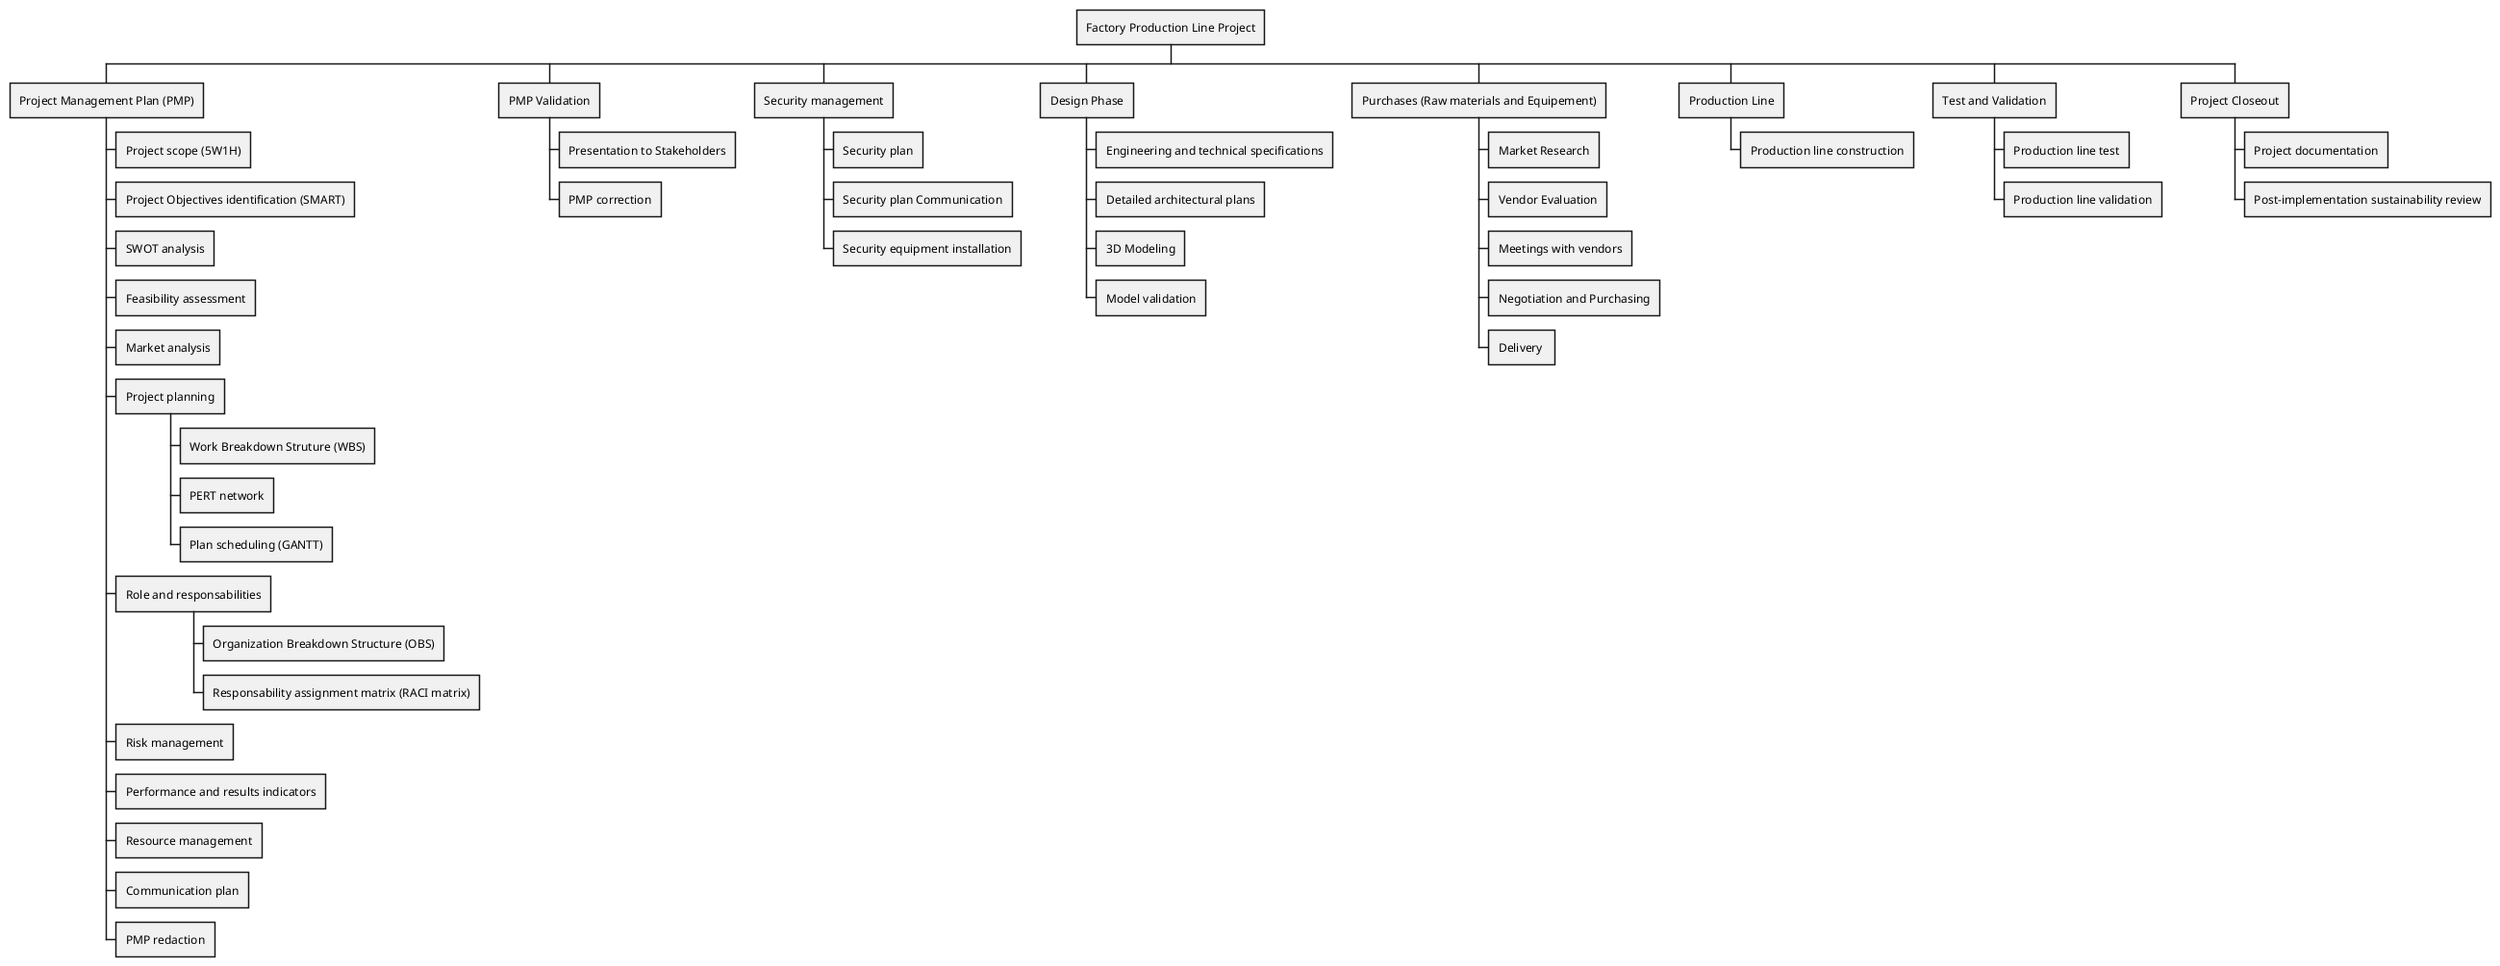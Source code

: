 @startwbs wbs
* Factory Production Line Project
** Project Management Plan (PMP)
*** Project scope (5W1H)
*** Project Objectives identification (SMART)
*** SWOT analysis
*** Feasibility assessment
*** Market analysis
*** Project planning
**** Work Breakdown Struture (WBS)
**** PERT network
**** Plan scheduling (GANTT)
*** Role and responsabilities
**** Organization Breakdown Structure (OBS)
**** Responsability assignment matrix (RACI matrix)
*** Risk management
*** Performance and results indicators
*** Resource management
*** Communication plan
*** PMP redaction

** PMP Validation
*** Presentation to Stakeholders
*** PMP correction

** Security management
*** Security plan
*** Security plan Communication
*** Security equipment installation

** Design Phase
*** Engineering and technical specifications
*** Detailed architectural plans
*** 3D Modeling
*** Model validation

** Purchases (Raw materials and Equipement)
*** Market Research
*** Vendor Evaluation
*** Meetings with vendors
*** Negotiation and Purchasing
*** Delivery 

** Production Line
*** Production line construction

** Test and Validation
*** Production line test
*** Production line validation

** Project Closeout
*** Project documentation
*** Post-implementation sustainability review

' ** Operations and Maintenance
' *** Development of operation manuals
' *** Establishment of maintenance schedules
' *** Training of personnel dedicated to maintenance
' *** Continuous improvement programs for sustainability practices
@endwbs
